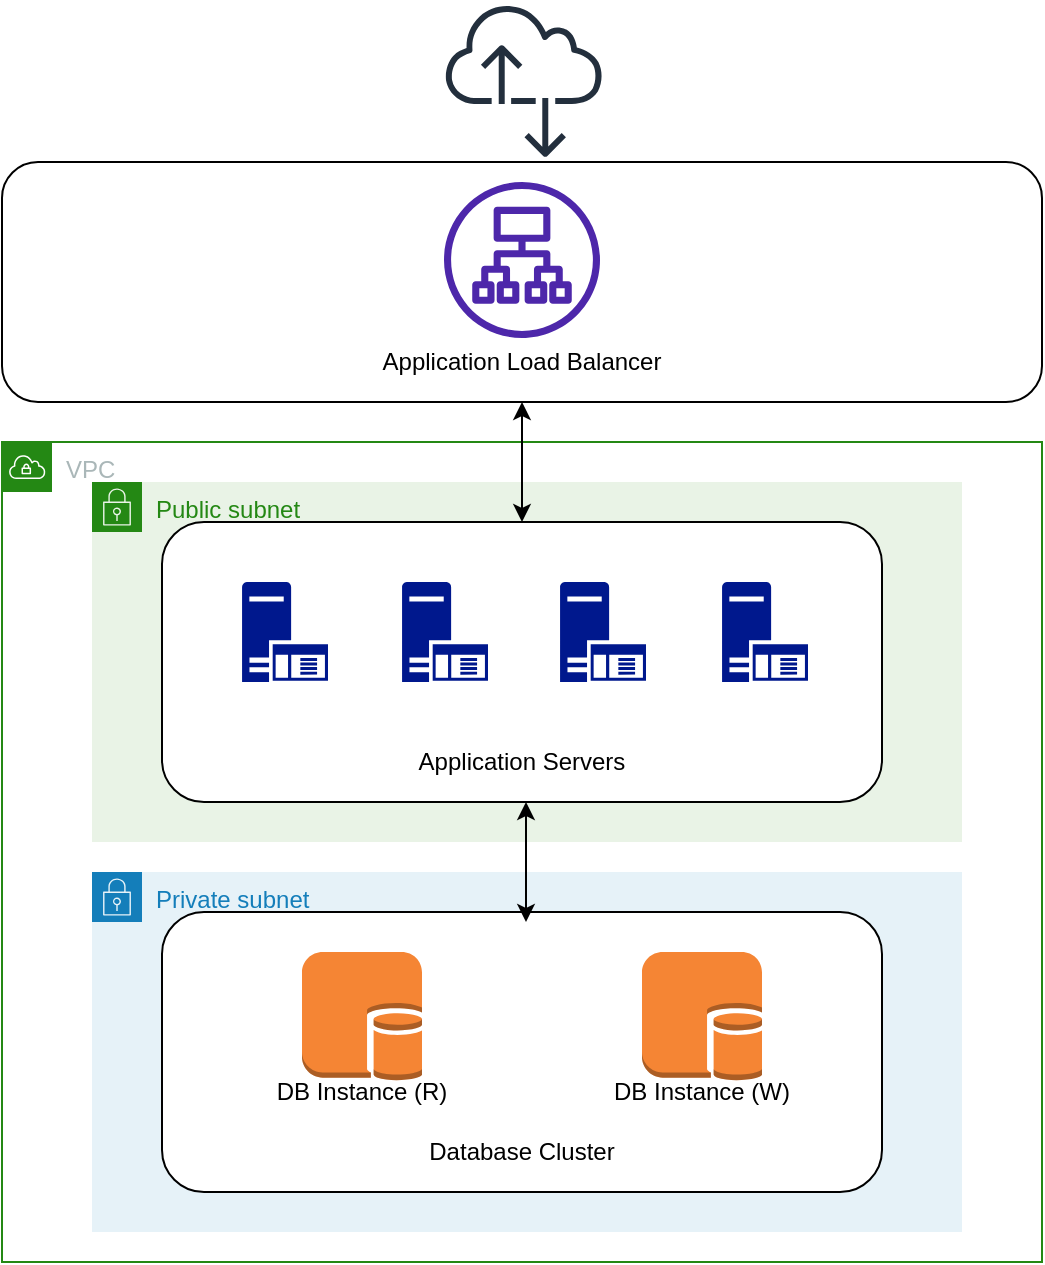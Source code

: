 <mxfile version="21.6.8" type="device">
  <diagram name="Page-1" id="yqlNjA7bez41zTyLCbXt">
    <mxGraphModel dx="794" dy="471" grid="1" gridSize="10" guides="1" tooltips="1" connect="1" arrows="1" fold="1" page="1" pageScale="1" pageWidth="827" pageHeight="1169" math="0" shadow="0">
      <root>
        <mxCell id="0" />
        <mxCell id="1" parent="0" />
        <mxCell id="xmdv_gwNcd_gj5oSGgft-13" value="VPC" style="points=[[0,0],[0.25,0],[0.5,0],[0.75,0],[1,0],[1,0.25],[1,0.5],[1,0.75],[1,1],[0.75,1],[0.5,1],[0.25,1],[0,1],[0,0.75],[0,0.5],[0,0.25]];outlineConnect=0;gradientColor=none;html=1;whiteSpace=wrap;fontSize=12;fontStyle=0;container=1;pointerEvents=0;collapsible=0;recursiveResize=0;shape=mxgraph.aws4.group;grIcon=mxgraph.aws4.group_vpc;strokeColor=#248814;fillColor=#FFFFFF;verticalAlign=top;align=left;spacingLeft=30;fontColor=#AAB7B8;dashed=0;labelBackgroundColor=default;" parent="1" vertex="1">
          <mxGeometry x="120" y="280" width="520" height="410" as="geometry" />
        </mxCell>
        <mxCell id="xmdv_gwNcd_gj5oSGgft-32" value="" style="group" parent="xmdv_gwNcd_gj5oSGgft-13" vertex="1" connectable="0">
          <mxGeometry x="45" y="215" width="435" height="180" as="geometry" />
        </mxCell>
        <mxCell id="xmdv_gwNcd_gj5oSGgft-15" value="Private subnet" style="points=[[0,0],[0.25,0],[0.5,0],[0.75,0],[1,0],[1,0.25],[1,0.5],[1,0.75],[1,1],[0.75,1],[0.5,1],[0.25,1],[0,1],[0,0.75],[0,0.5],[0,0.25]];outlineConnect=0;gradientColor=none;html=1;whiteSpace=wrap;fontSize=12;fontStyle=0;container=0;pointerEvents=0;collapsible=0;recursiveResize=0;shape=mxgraph.aws4.group;grIcon=mxgraph.aws4.group_security_group;grStroke=0;strokeColor=#147EBA;fillColor=#E6F2F8;verticalAlign=top;align=left;spacingLeft=30;fontColor=#147EBA;dashed=0;" parent="xmdv_gwNcd_gj5oSGgft-32" vertex="1">
          <mxGeometry width="435" height="180" as="geometry" />
        </mxCell>
        <mxCell id="xmdv_gwNcd_gj5oSGgft-11" value="" style="group" parent="xmdv_gwNcd_gj5oSGgft-32" vertex="1" connectable="0">
          <mxGeometry x="35" y="20" width="360" height="140" as="geometry" />
        </mxCell>
        <mxCell id="xmdv_gwNcd_gj5oSGgft-31" value="" style="group" parent="xmdv_gwNcd_gj5oSGgft-11" vertex="1" connectable="0">
          <mxGeometry width="360" height="140" as="geometry" />
        </mxCell>
        <mxCell id="xmdv_gwNcd_gj5oSGgft-5" value="" style="rounded=1;whiteSpace=wrap;html=1;" parent="xmdv_gwNcd_gj5oSGgft-31" vertex="1">
          <mxGeometry width="360" height="140" as="geometry" />
        </mxCell>
        <mxCell id="xmdv_gwNcd_gj5oSGgft-6" value="Database Cluster" style="text;strokeColor=none;align=center;fillColor=none;html=1;verticalAlign=middle;whiteSpace=wrap;rounded=0;" parent="xmdv_gwNcd_gj5oSGgft-31" vertex="1">
          <mxGeometry x="95" y="120" width="170" as="geometry" />
        </mxCell>
        <mxCell id="xmdv_gwNcd_gj5oSGgft-7" value="DB Instance (R)" style="text;strokeColor=none;align=center;fillColor=none;html=1;verticalAlign=middle;whiteSpace=wrap;rounded=0;" parent="xmdv_gwNcd_gj5oSGgft-31" vertex="1">
          <mxGeometry x="42" y="90" width="116" as="geometry" />
        </mxCell>
        <mxCell id="xmdv_gwNcd_gj5oSGgft-8" value="DB Instance (W)" style="text;strokeColor=none;align=center;fillColor=none;html=1;verticalAlign=middle;whiteSpace=wrap;rounded=0;" parent="xmdv_gwNcd_gj5oSGgft-31" vertex="1">
          <mxGeometry x="212" y="90" width="116" as="geometry" />
        </mxCell>
        <mxCell id="xmdv_gwNcd_gj5oSGgft-27" value="" style="outlineConnect=0;dashed=0;verticalLabelPosition=bottom;verticalAlign=top;align=center;html=1;shape=mxgraph.aws3.db_on_instance;fillColor=#F58534;gradientColor=none;" parent="xmdv_gwNcd_gj5oSGgft-31" vertex="1">
          <mxGeometry x="70" y="20" width="60" height="64.5" as="geometry" />
        </mxCell>
        <mxCell id="xmdv_gwNcd_gj5oSGgft-28" value="" style="outlineConnect=0;dashed=0;verticalLabelPosition=bottom;verticalAlign=top;align=center;html=1;shape=mxgraph.aws3.db_on_instance;fillColor=#F58534;gradientColor=none;" parent="xmdv_gwNcd_gj5oSGgft-31" vertex="1">
          <mxGeometry x="240" y="20" width="60" height="64.5" as="geometry" />
        </mxCell>
        <mxCell id="xmdv_gwNcd_gj5oSGgft-34" value="" style="group" parent="xmdv_gwNcd_gj5oSGgft-13" vertex="1" connectable="0">
          <mxGeometry x="45" y="20" width="435" height="180" as="geometry" />
        </mxCell>
        <mxCell id="xmdv_gwNcd_gj5oSGgft-16" value="Public subnet" style="points=[[0,0],[0.25,0],[0.5,0],[0.75,0],[1,0],[1,0.25],[1,0.5],[1,0.75],[1,1],[0.75,1],[0.5,1],[0.25,1],[0,1],[0,0.75],[0,0.5],[0,0.25]];outlineConnect=0;gradientColor=none;html=1;whiteSpace=wrap;fontSize=12;fontStyle=0;container=0;pointerEvents=0;collapsible=0;recursiveResize=0;shape=mxgraph.aws4.group;grIcon=mxgraph.aws4.group_security_group;grStroke=0;strokeColor=#248814;fillColor=#E9F3E6;verticalAlign=top;align=left;spacingLeft=30;fontColor=#248814;dashed=0;" parent="xmdv_gwNcd_gj5oSGgft-34" vertex="1">
          <mxGeometry width="435" height="180" as="geometry" />
        </mxCell>
        <mxCell id="xmdv_gwNcd_gj5oSGgft-33" value="" style="group" parent="xmdv_gwNcd_gj5oSGgft-34" vertex="1" connectable="0">
          <mxGeometry x="35" y="20" width="360" height="140" as="geometry" />
        </mxCell>
        <mxCell id="xmdv_gwNcd_gj5oSGgft-1" value="" style="rounded=1;whiteSpace=wrap;html=1;" parent="xmdv_gwNcd_gj5oSGgft-33" vertex="1">
          <mxGeometry width="360" height="140" as="geometry" />
        </mxCell>
        <mxCell id="a3HZ6ctSTT1BNP-n9Dv_-3" value="" style="sketch=0;aspect=fixed;pointerEvents=1;shadow=0;dashed=0;html=1;strokeColor=none;labelPosition=center;verticalLabelPosition=bottom;verticalAlign=top;align=center;fillColor=#00188D;shape=mxgraph.mscae.enterprise.application_server" parent="xmdv_gwNcd_gj5oSGgft-33" vertex="1">
          <mxGeometry x="120" y="30" width="43" height="50" as="geometry" />
        </mxCell>
        <mxCell id="a3HZ6ctSTT1BNP-n9Dv_-4" value="" style="sketch=0;aspect=fixed;pointerEvents=1;shadow=0;dashed=0;html=1;strokeColor=none;labelPosition=center;verticalLabelPosition=bottom;verticalAlign=top;align=center;fillColor=#00188D;shape=mxgraph.mscae.enterprise.application_server" parent="xmdv_gwNcd_gj5oSGgft-33" vertex="1">
          <mxGeometry x="40" y="30" width="43" height="50" as="geometry" />
        </mxCell>
        <mxCell id="a3HZ6ctSTT1BNP-n9Dv_-6" value="" style="sketch=0;aspect=fixed;pointerEvents=1;shadow=0;dashed=0;html=1;strokeColor=none;labelPosition=center;verticalLabelPosition=bottom;verticalAlign=top;align=center;fillColor=#00188D;shape=mxgraph.mscae.enterprise.application_server" parent="xmdv_gwNcd_gj5oSGgft-33" vertex="1">
          <mxGeometry x="199" y="30" width="43" height="50" as="geometry" />
        </mxCell>
        <mxCell id="a3HZ6ctSTT1BNP-n9Dv_-7" value="" style="sketch=0;aspect=fixed;pointerEvents=1;shadow=0;dashed=0;html=1;strokeColor=none;labelPosition=center;verticalLabelPosition=bottom;verticalAlign=top;align=center;fillColor=#00188D;shape=mxgraph.mscae.enterprise.application_server" parent="xmdv_gwNcd_gj5oSGgft-33" vertex="1">
          <mxGeometry x="280" y="30" width="43" height="50" as="geometry" />
        </mxCell>
        <mxCell id="xmdv_gwNcd_gj5oSGgft-2" value="Application Servers&lt;br&gt;" style="text;strokeColor=none;align=center;fillColor=none;html=1;verticalAlign=middle;whiteSpace=wrap;rounded=0;" parent="xmdv_gwNcd_gj5oSGgft-33" vertex="1">
          <mxGeometry x="95" y="120" width="170" as="geometry" />
        </mxCell>
        <mxCell id="xmdv_gwNcd_gj5oSGgft-44" value="" style="endArrow=classic;startArrow=classic;html=1;rounded=0;" parent="xmdv_gwNcd_gj5oSGgft-13" edge="1">
          <mxGeometry width="50" height="50" relative="1" as="geometry">
            <mxPoint x="262" y="240" as="sourcePoint" />
            <mxPoint x="262" y="180" as="targetPoint" />
          </mxGeometry>
        </mxCell>
        <mxCell id="xmdv_gwNcd_gj5oSGgft-24" value="" style="rounded=1;whiteSpace=wrap;html=1;" parent="1" vertex="1">
          <mxGeometry x="120" y="140" width="520" height="120" as="geometry" />
        </mxCell>
        <mxCell id="a3HZ6ctSTT1BNP-n9Dv_-2" value="" style="sketch=0;outlineConnect=0;fontColor=#232F3E;gradientColor=none;fillColor=#232F3D;strokeColor=default;dashed=0;verticalLabelPosition=bottom;verticalAlign=top;align=center;html=1;fontSize=12;fontStyle=0;aspect=fixed;pointerEvents=1;shape=mxgraph.aws4.internet_alt2;perimeterSpacing=2;strokeWidth=2;" parent="1" vertex="1">
          <mxGeometry x="341.5" y="60" width="79" height="79" as="geometry" />
        </mxCell>
        <mxCell id="xmdv_gwNcd_gj5oSGgft-22" value="" style="sketch=0;outlineConnect=0;fontColor=#232F3E;gradientColor=none;fillColor=#4D27AA;strokeColor=none;dashed=0;verticalLabelPosition=bottom;verticalAlign=top;align=center;html=1;fontSize=12;fontStyle=0;aspect=fixed;pointerEvents=1;shape=mxgraph.aws4.application_load_balancer;" parent="1" vertex="1">
          <mxGeometry x="341" y="150" width="78" height="78" as="geometry" />
        </mxCell>
        <mxCell id="xmdv_gwNcd_gj5oSGgft-25" value="" style="endArrow=classic;startArrow=classic;html=1;rounded=0;exitX=0.5;exitY=0;exitDx=0;exitDy=0;" parent="1" source="xmdv_gwNcd_gj5oSGgft-1" edge="1">
          <mxGeometry width="50" height="50" relative="1" as="geometry">
            <mxPoint x="380" y="310" as="sourcePoint" />
            <mxPoint x="380" y="260" as="targetPoint" />
          </mxGeometry>
        </mxCell>
        <mxCell id="xmdv_gwNcd_gj5oSGgft-50" value="Application Load Balancer" style="text;strokeColor=none;align=center;fillColor=none;html=1;verticalAlign=middle;whiteSpace=wrap;rounded=0;" parent="1" vertex="1">
          <mxGeometry x="295" y="240" width="170" as="geometry" />
        </mxCell>
      </root>
    </mxGraphModel>
  </diagram>
</mxfile>
